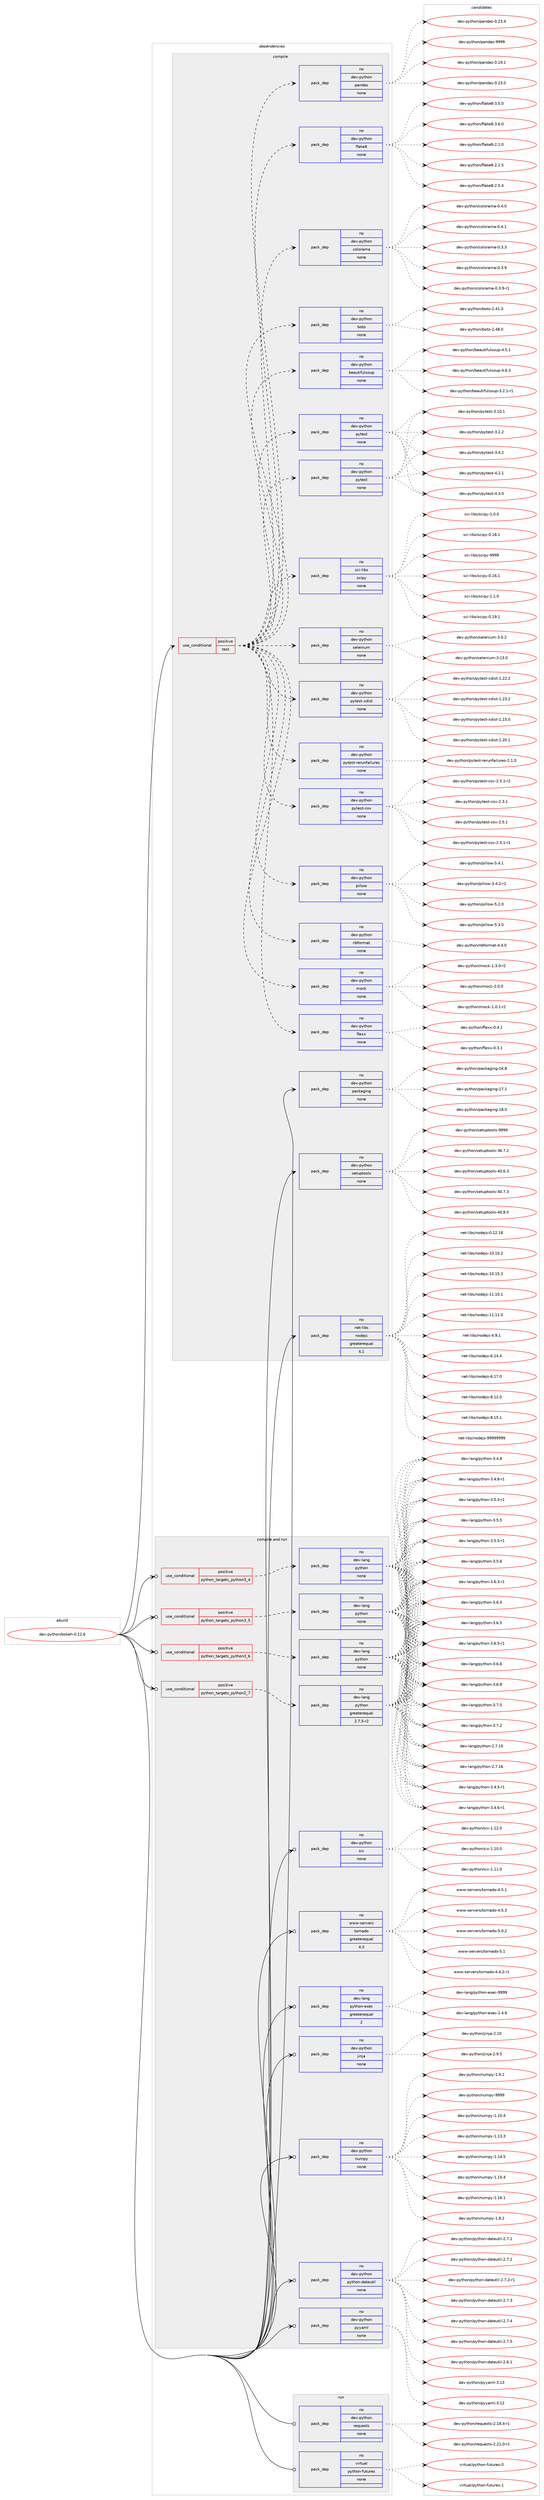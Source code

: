 digraph prolog {

# *************
# Graph options
# *************

newrank=true;
concentrate=true;
compound=true;
graph [rankdir=LR,fontname=Helvetica,fontsize=10,ranksep=1.5];#, ranksep=2.5, nodesep=0.2];
edge  [arrowhead=vee];
node  [fontname=Helvetica,fontsize=10];

# **********
# The ebuild
# **********

subgraph cluster_leftcol {
color=gray;
rank=same;
label=<<i>ebuild</i>>;
id [label="dev-python/bokeh-0.12.6", color=red, width=4, href="../dev-python/bokeh-0.12.6.svg"];
}

# ****************
# The dependencies
# ****************

subgraph cluster_midcol {
color=gray;
label=<<i>dependencies</i>>;
subgraph cluster_compile {
fillcolor="#eeeeee";
style=filled;
label=<<i>compile</i>>;
subgraph cond371799 {
dependency1401555 [label=<<TABLE BORDER="0" CELLBORDER="1" CELLSPACING="0" CELLPADDING="4"><TR><TD ROWSPAN="3" CELLPADDING="10">use_conditional</TD></TR><TR><TD>positive</TD></TR><TR><TD>test</TD></TR></TABLE>>, shape=none, color=red];
subgraph pack1006528 {
dependency1401556 [label=<<TABLE BORDER="0" CELLBORDER="1" CELLSPACING="0" CELLPADDING="4" WIDTH="220"><TR><TD ROWSPAN="6" CELLPADDING="30">pack_dep</TD></TR><TR><TD WIDTH="110">no</TD></TR><TR><TD>dev-python</TD></TR><TR><TD>beautifulsoup</TD></TR><TR><TD>none</TD></TR><TR><TD></TD></TR></TABLE>>, shape=none, color=blue];
}
dependency1401555:e -> dependency1401556:w [weight=20,style="dashed",arrowhead="vee"];
subgraph pack1006529 {
dependency1401557 [label=<<TABLE BORDER="0" CELLBORDER="1" CELLSPACING="0" CELLPADDING="4" WIDTH="220"><TR><TD ROWSPAN="6" CELLPADDING="30">pack_dep</TD></TR><TR><TD WIDTH="110">no</TD></TR><TR><TD>dev-python</TD></TR><TR><TD>boto</TD></TR><TR><TD>none</TD></TR><TR><TD></TD></TR></TABLE>>, shape=none, color=blue];
}
dependency1401555:e -> dependency1401557:w [weight=20,style="dashed",arrowhead="vee"];
subgraph pack1006530 {
dependency1401558 [label=<<TABLE BORDER="0" CELLBORDER="1" CELLSPACING="0" CELLPADDING="4" WIDTH="220"><TR><TD ROWSPAN="6" CELLPADDING="30">pack_dep</TD></TR><TR><TD WIDTH="110">no</TD></TR><TR><TD>dev-python</TD></TR><TR><TD>colorama</TD></TR><TR><TD>none</TD></TR><TR><TD></TD></TR></TABLE>>, shape=none, color=blue];
}
dependency1401555:e -> dependency1401558:w [weight=20,style="dashed",arrowhead="vee"];
subgraph pack1006531 {
dependency1401559 [label=<<TABLE BORDER="0" CELLBORDER="1" CELLSPACING="0" CELLPADDING="4" WIDTH="220"><TR><TD ROWSPAN="6" CELLPADDING="30">pack_dep</TD></TR><TR><TD WIDTH="110">no</TD></TR><TR><TD>dev-python</TD></TR><TR><TD>flake8</TD></TR><TR><TD>none</TD></TR><TR><TD></TD></TR></TABLE>>, shape=none, color=blue];
}
dependency1401555:e -> dependency1401559:w [weight=20,style="dashed",arrowhead="vee"];
subgraph pack1006532 {
dependency1401560 [label=<<TABLE BORDER="0" CELLBORDER="1" CELLSPACING="0" CELLPADDING="4" WIDTH="220"><TR><TD ROWSPAN="6" CELLPADDING="30">pack_dep</TD></TR><TR><TD WIDTH="110">no</TD></TR><TR><TD>dev-python</TD></TR><TR><TD>pandas</TD></TR><TR><TD>none</TD></TR><TR><TD></TD></TR></TABLE>>, shape=none, color=blue];
}
dependency1401555:e -> dependency1401560:w [weight=20,style="dashed",arrowhead="vee"];
subgraph pack1006533 {
dependency1401561 [label=<<TABLE BORDER="0" CELLBORDER="1" CELLSPACING="0" CELLPADDING="4" WIDTH="220"><TR><TD ROWSPAN="6" CELLPADDING="30">pack_dep</TD></TR><TR><TD WIDTH="110">no</TD></TR><TR><TD>dev-python</TD></TR><TR><TD>pytest</TD></TR><TR><TD>none</TD></TR><TR><TD></TD></TR></TABLE>>, shape=none, color=blue];
}
dependency1401555:e -> dependency1401561:w [weight=20,style="dashed",arrowhead="vee"];
subgraph pack1006534 {
dependency1401562 [label=<<TABLE BORDER="0" CELLBORDER="1" CELLSPACING="0" CELLPADDING="4" WIDTH="220"><TR><TD ROWSPAN="6" CELLPADDING="30">pack_dep</TD></TR><TR><TD WIDTH="110">no</TD></TR><TR><TD>dev-python</TD></TR><TR><TD>flexx</TD></TR><TR><TD>none</TD></TR><TR><TD></TD></TR></TABLE>>, shape=none, color=blue];
}
dependency1401555:e -> dependency1401562:w [weight=20,style="dashed",arrowhead="vee"];
subgraph pack1006535 {
dependency1401563 [label=<<TABLE BORDER="0" CELLBORDER="1" CELLSPACING="0" CELLPADDING="4" WIDTH="220"><TR><TD ROWSPAN="6" CELLPADDING="30">pack_dep</TD></TR><TR><TD WIDTH="110">no</TD></TR><TR><TD>dev-python</TD></TR><TR><TD>mock</TD></TR><TR><TD>none</TD></TR><TR><TD></TD></TR></TABLE>>, shape=none, color=blue];
}
dependency1401555:e -> dependency1401563:w [weight=20,style="dashed",arrowhead="vee"];
subgraph pack1006536 {
dependency1401564 [label=<<TABLE BORDER="0" CELLBORDER="1" CELLSPACING="0" CELLPADDING="4" WIDTH="220"><TR><TD ROWSPAN="6" CELLPADDING="30">pack_dep</TD></TR><TR><TD WIDTH="110">no</TD></TR><TR><TD>dev-python</TD></TR><TR><TD>nbformat</TD></TR><TR><TD>none</TD></TR><TR><TD></TD></TR></TABLE>>, shape=none, color=blue];
}
dependency1401555:e -> dependency1401564:w [weight=20,style="dashed",arrowhead="vee"];
subgraph pack1006537 {
dependency1401565 [label=<<TABLE BORDER="0" CELLBORDER="1" CELLSPACING="0" CELLPADDING="4" WIDTH="220"><TR><TD ROWSPAN="6" CELLPADDING="30">pack_dep</TD></TR><TR><TD WIDTH="110">no</TD></TR><TR><TD>dev-python</TD></TR><TR><TD>pillow</TD></TR><TR><TD>none</TD></TR><TR><TD></TD></TR></TABLE>>, shape=none, color=blue];
}
dependency1401555:e -> dependency1401565:w [weight=20,style="dashed",arrowhead="vee"];
subgraph pack1006538 {
dependency1401566 [label=<<TABLE BORDER="0" CELLBORDER="1" CELLSPACING="0" CELLPADDING="4" WIDTH="220"><TR><TD ROWSPAN="6" CELLPADDING="30">pack_dep</TD></TR><TR><TD WIDTH="110">no</TD></TR><TR><TD>dev-python</TD></TR><TR><TD>pytest</TD></TR><TR><TD>none</TD></TR><TR><TD></TD></TR></TABLE>>, shape=none, color=blue];
}
dependency1401555:e -> dependency1401566:w [weight=20,style="dashed",arrowhead="vee"];
subgraph pack1006539 {
dependency1401567 [label=<<TABLE BORDER="0" CELLBORDER="1" CELLSPACING="0" CELLPADDING="4" WIDTH="220"><TR><TD ROWSPAN="6" CELLPADDING="30">pack_dep</TD></TR><TR><TD WIDTH="110">no</TD></TR><TR><TD>dev-python</TD></TR><TR><TD>pytest-cov</TD></TR><TR><TD>none</TD></TR><TR><TD></TD></TR></TABLE>>, shape=none, color=blue];
}
dependency1401555:e -> dependency1401567:w [weight=20,style="dashed",arrowhead="vee"];
subgraph pack1006540 {
dependency1401568 [label=<<TABLE BORDER="0" CELLBORDER="1" CELLSPACING="0" CELLPADDING="4" WIDTH="220"><TR><TD ROWSPAN="6" CELLPADDING="30">pack_dep</TD></TR><TR><TD WIDTH="110">no</TD></TR><TR><TD>dev-python</TD></TR><TR><TD>pytest-rerunfailures</TD></TR><TR><TD>none</TD></TR><TR><TD></TD></TR></TABLE>>, shape=none, color=blue];
}
dependency1401555:e -> dependency1401568:w [weight=20,style="dashed",arrowhead="vee"];
subgraph pack1006541 {
dependency1401569 [label=<<TABLE BORDER="0" CELLBORDER="1" CELLSPACING="0" CELLPADDING="4" WIDTH="220"><TR><TD ROWSPAN="6" CELLPADDING="30">pack_dep</TD></TR><TR><TD WIDTH="110">no</TD></TR><TR><TD>dev-python</TD></TR><TR><TD>pytest-xdist</TD></TR><TR><TD>none</TD></TR><TR><TD></TD></TR></TABLE>>, shape=none, color=blue];
}
dependency1401555:e -> dependency1401569:w [weight=20,style="dashed",arrowhead="vee"];
subgraph pack1006542 {
dependency1401570 [label=<<TABLE BORDER="0" CELLBORDER="1" CELLSPACING="0" CELLPADDING="4" WIDTH="220"><TR><TD ROWSPAN="6" CELLPADDING="30">pack_dep</TD></TR><TR><TD WIDTH="110">no</TD></TR><TR><TD>dev-python</TD></TR><TR><TD>selenium</TD></TR><TR><TD>none</TD></TR><TR><TD></TD></TR></TABLE>>, shape=none, color=blue];
}
dependency1401555:e -> dependency1401570:w [weight=20,style="dashed",arrowhead="vee"];
subgraph pack1006543 {
dependency1401571 [label=<<TABLE BORDER="0" CELLBORDER="1" CELLSPACING="0" CELLPADDING="4" WIDTH="220"><TR><TD ROWSPAN="6" CELLPADDING="30">pack_dep</TD></TR><TR><TD WIDTH="110">no</TD></TR><TR><TD>sci-libs</TD></TR><TR><TD>scipy</TD></TR><TR><TD>none</TD></TR><TR><TD></TD></TR></TABLE>>, shape=none, color=blue];
}
dependency1401555:e -> dependency1401571:w [weight=20,style="dashed",arrowhead="vee"];
}
id:e -> dependency1401555:w [weight=20,style="solid",arrowhead="vee"];
subgraph pack1006544 {
dependency1401572 [label=<<TABLE BORDER="0" CELLBORDER="1" CELLSPACING="0" CELLPADDING="4" WIDTH="220"><TR><TD ROWSPAN="6" CELLPADDING="30">pack_dep</TD></TR><TR><TD WIDTH="110">no</TD></TR><TR><TD>dev-python</TD></TR><TR><TD>packaging</TD></TR><TR><TD>none</TD></TR><TR><TD></TD></TR></TABLE>>, shape=none, color=blue];
}
id:e -> dependency1401572:w [weight=20,style="solid",arrowhead="vee"];
subgraph pack1006545 {
dependency1401573 [label=<<TABLE BORDER="0" CELLBORDER="1" CELLSPACING="0" CELLPADDING="4" WIDTH="220"><TR><TD ROWSPAN="6" CELLPADDING="30">pack_dep</TD></TR><TR><TD WIDTH="110">no</TD></TR><TR><TD>dev-python</TD></TR><TR><TD>setuptools</TD></TR><TR><TD>none</TD></TR><TR><TD></TD></TR></TABLE>>, shape=none, color=blue];
}
id:e -> dependency1401573:w [weight=20,style="solid",arrowhead="vee"];
subgraph pack1006546 {
dependency1401574 [label=<<TABLE BORDER="0" CELLBORDER="1" CELLSPACING="0" CELLPADDING="4" WIDTH="220"><TR><TD ROWSPAN="6" CELLPADDING="30">pack_dep</TD></TR><TR><TD WIDTH="110">no</TD></TR><TR><TD>net-libs</TD></TR><TR><TD>nodejs</TD></TR><TR><TD>greaterequal</TD></TR><TR><TD>4.1</TD></TR></TABLE>>, shape=none, color=blue];
}
id:e -> dependency1401574:w [weight=20,style="solid",arrowhead="vee"];
}
subgraph cluster_compileandrun {
fillcolor="#eeeeee";
style=filled;
label=<<i>compile and run</i>>;
subgraph cond371800 {
dependency1401575 [label=<<TABLE BORDER="0" CELLBORDER="1" CELLSPACING="0" CELLPADDING="4"><TR><TD ROWSPAN="3" CELLPADDING="10">use_conditional</TD></TR><TR><TD>positive</TD></TR><TR><TD>python_targets_python2_7</TD></TR></TABLE>>, shape=none, color=red];
subgraph pack1006547 {
dependency1401576 [label=<<TABLE BORDER="0" CELLBORDER="1" CELLSPACING="0" CELLPADDING="4" WIDTH="220"><TR><TD ROWSPAN="6" CELLPADDING="30">pack_dep</TD></TR><TR><TD WIDTH="110">no</TD></TR><TR><TD>dev-lang</TD></TR><TR><TD>python</TD></TR><TR><TD>greaterequal</TD></TR><TR><TD>2.7.5-r2</TD></TR></TABLE>>, shape=none, color=blue];
}
dependency1401575:e -> dependency1401576:w [weight=20,style="dashed",arrowhead="vee"];
}
id:e -> dependency1401575:w [weight=20,style="solid",arrowhead="odotvee"];
subgraph cond371801 {
dependency1401577 [label=<<TABLE BORDER="0" CELLBORDER="1" CELLSPACING="0" CELLPADDING="4"><TR><TD ROWSPAN="3" CELLPADDING="10">use_conditional</TD></TR><TR><TD>positive</TD></TR><TR><TD>python_targets_python3_4</TD></TR></TABLE>>, shape=none, color=red];
subgraph pack1006548 {
dependency1401578 [label=<<TABLE BORDER="0" CELLBORDER="1" CELLSPACING="0" CELLPADDING="4" WIDTH="220"><TR><TD ROWSPAN="6" CELLPADDING="30">pack_dep</TD></TR><TR><TD WIDTH="110">no</TD></TR><TR><TD>dev-lang</TD></TR><TR><TD>python</TD></TR><TR><TD>none</TD></TR><TR><TD></TD></TR></TABLE>>, shape=none, color=blue];
}
dependency1401577:e -> dependency1401578:w [weight=20,style="dashed",arrowhead="vee"];
}
id:e -> dependency1401577:w [weight=20,style="solid",arrowhead="odotvee"];
subgraph cond371802 {
dependency1401579 [label=<<TABLE BORDER="0" CELLBORDER="1" CELLSPACING="0" CELLPADDING="4"><TR><TD ROWSPAN="3" CELLPADDING="10">use_conditional</TD></TR><TR><TD>positive</TD></TR><TR><TD>python_targets_python3_5</TD></TR></TABLE>>, shape=none, color=red];
subgraph pack1006549 {
dependency1401580 [label=<<TABLE BORDER="0" CELLBORDER="1" CELLSPACING="0" CELLPADDING="4" WIDTH="220"><TR><TD ROWSPAN="6" CELLPADDING="30">pack_dep</TD></TR><TR><TD WIDTH="110">no</TD></TR><TR><TD>dev-lang</TD></TR><TR><TD>python</TD></TR><TR><TD>none</TD></TR><TR><TD></TD></TR></TABLE>>, shape=none, color=blue];
}
dependency1401579:e -> dependency1401580:w [weight=20,style="dashed",arrowhead="vee"];
}
id:e -> dependency1401579:w [weight=20,style="solid",arrowhead="odotvee"];
subgraph cond371803 {
dependency1401581 [label=<<TABLE BORDER="0" CELLBORDER="1" CELLSPACING="0" CELLPADDING="4"><TR><TD ROWSPAN="3" CELLPADDING="10">use_conditional</TD></TR><TR><TD>positive</TD></TR><TR><TD>python_targets_python3_6</TD></TR></TABLE>>, shape=none, color=red];
subgraph pack1006550 {
dependency1401582 [label=<<TABLE BORDER="0" CELLBORDER="1" CELLSPACING="0" CELLPADDING="4" WIDTH="220"><TR><TD ROWSPAN="6" CELLPADDING="30">pack_dep</TD></TR><TR><TD WIDTH="110">no</TD></TR><TR><TD>dev-lang</TD></TR><TR><TD>python</TD></TR><TR><TD>none</TD></TR><TR><TD></TD></TR></TABLE>>, shape=none, color=blue];
}
dependency1401581:e -> dependency1401582:w [weight=20,style="dashed",arrowhead="vee"];
}
id:e -> dependency1401581:w [weight=20,style="solid",arrowhead="odotvee"];
subgraph pack1006551 {
dependency1401583 [label=<<TABLE BORDER="0" CELLBORDER="1" CELLSPACING="0" CELLPADDING="4" WIDTH="220"><TR><TD ROWSPAN="6" CELLPADDING="30">pack_dep</TD></TR><TR><TD WIDTH="110">no</TD></TR><TR><TD>dev-lang</TD></TR><TR><TD>python-exec</TD></TR><TR><TD>greaterequal</TD></TR><TR><TD>2</TD></TR></TABLE>>, shape=none, color=blue];
}
id:e -> dependency1401583:w [weight=20,style="solid",arrowhead="odotvee"];
subgraph pack1006552 {
dependency1401584 [label=<<TABLE BORDER="0" CELLBORDER="1" CELLSPACING="0" CELLPADDING="4" WIDTH="220"><TR><TD ROWSPAN="6" CELLPADDING="30">pack_dep</TD></TR><TR><TD WIDTH="110">no</TD></TR><TR><TD>dev-python</TD></TR><TR><TD>jinja</TD></TR><TR><TD>none</TD></TR><TR><TD></TD></TR></TABLE>>, shape=none, color=blue];
}
id:e -> dependency1401584:w [weight=20,style="solid",arrowhead="odotvee"];
subgraph pack1006553 {
dependency1401585 [label=<<TABLE BORDER="0" CELLBORDER="1" CELLSPACING="0" CELLPADDING="4" WIDTH="220"><TR><TD ROWSPAN="6" CELLPADDING="30">pack_dep</TD></TR><TR><TD WIDTH="110">no</TD></TR><TR><TD>dev-python</TD></TR><TR><TD>numpy</TD></TR><TR><TD>none</TD></TR><TR><TD></TD></TR></TABLE>>, shape=none, color=blue];
}
id:e -> dependency1401585:w [weight=20,style="solid",arrowhead="odotvee"];
subgraph pack1006554 {
dependency1401586 [label=<<TABLE BORDER="0" CELLBORDER="1" CELLSPACING="0" CELLPADDING="4" WIDTH="220"><TR><TD ROWSPAN="6" CELLPADDING="30">pack_dep</TD></TR><TR><TD WIDTH="110">no</TD></TR><TR><TD>dev-python</TD></TR><TR><TD>python-dateutil</TD></TR><TR><TD>none</TD></TR><TR><TD></TD></TR></TABLE>>, shape=none, color=blue];
}
id:e -> dependency1401586:w [weight=20,style="solid",arrowhead="odotvee"];
subgraph pack1006555 {
dependency1401587 [label=<<TABLE BORDER="0" CELLBORDER="1" CELLSPACING="0" CELLPADDING="4" WIDTH="220"><TR><TD ROWSPAN="6" CELLPADDING="30">pack_dep</TD></TR><TR><TD WIDTH="110">no</TD></TR><TR><TD>dev-python</TD></TR><TR><TD>pyyaml</TD></TR><TR><TD>none</TD></TR><TR><TD></TD></TR></TABLE>>, shape=none, color=blue];
}
id:e -> dependency1401587:w [weight=20,style="solid",arrowhead="odotvee"];
subgraph pack1006556 {
dependency1401588 [label=<<TABLE BORDER="0" CELLBORDER="1" CELLSPACING="0" CELLPADDING="4" WIDTH="220"><TR><TD ROWSPAN="6" CELLPADDING="30">pack_dep</TD></TR><TR><TD WIDTH="110">no</TD></TR><TR><TD>dev-python</TD></TR><TR><TD>six</TD></TR><TR><TD>none</TD></TR><TR><TD></TD></TR></TABLE>>, shape=none, color=blue];
}
id:e -> dependency1401588:w [weight=20,style="solid",arrowhead="odotvee"];
subgraph pack1006557 {
dependency1401589 [label=<<TABLE BORDER="0" CELLBORDER="1" CELLSPACING="0" CELLPADDING="4" WIDTH="220"><TR><TD ROWSPAN="6" CELLPADDING="30">pack_dep</TD></TR><TR><TD WIDTH="110">no</TD></TR><TR><TD>www-servers</TD></TR><TR><TD>tornado</TD></TR><TR><TD>greaterequal</TD></TR><TR><TD>4.3</TD></TR></TABLE>>, shape=none, color=blue];
}
id:e -> dependency1401589:w [weight=20,style="solid",arrowhead="odotvee"];
}
subgraph cluster_run {
fillcolor="#eeeeee";
style=filled;
label=<<i>run</i>>;
subgraph pack1006558 {
dependency1401590 [label=<<TABLE BORDER="0" CELLBORDER="1" CELLSPACING="0" CELLPADDING="4" WIDTH="220"><TR><TD ROWSPAN="6" CELLPADDING="30">pack_dep</TD></TR><TR><TD WIDTH="110">no</TD></TR><TR><TD>dev-python</TD></TR><TR><TD>requests</TD></TR><TR><TD>none</TD></TR><TR><TD></TD></TR></TABLE>>, shape=none, color=blue];
}
id:e -> dependency1401590:w [weight=20,style="solid",arrowhead="odot"];
subgraph pack1006559 {
dependency1401591 [label=<<TABLE BORDER="0" CELLBORDER="1" CELLSPACING="0" CELLPADDING="4" WIDTH="220"><TR><TD ROWSPAN="6" CELLPADDING="30">pack_dep</TD></TR><TR><TD WIDTH="110">no</TD></TR><TR><TD>virtual</TD></TR><TR><TD>python-futures</TD></TR><TR><TD>none</TD></TR><TR><TD></TD></TR></TABLE>>, shape=none, color=blue];
}
id:e -> dependency1401591:w [weight=20,style="solid",arrowhead="odot"];
}
}

# **************
# The candidates
# **************

subgraph cluster_choices {
rank=same;
color=gray;
label=<<i>candidates</i>>;

subgraph choice1006528 {
color=black;
nodesep=1;
choice100101118451121211161041111104798101971171161051021171081151111171124551465046494511449 [label="dev-python/beautifulsoup-3.2.1-r1", color=red, width=4,href="../dev-python/beautifulsoup-3.2.1-r1.svg"];
choice10010111845112121116104111110479810197117116105102117108115111117112455246534649 [label="dev-python/beautifulsoup-4.5.1", color=red, width=4,href="../dev-python/beautifulsoup-4.5.1.svg"];
choice10010111845112121116104111110479810197117116105102117108115111117112455246544651 [label="dev-python/beautifulsoup-4.6.3", color=red, width=4,href="../dev-python/beautifulsoup-4.6.3.svg"];
dependency1401556:e -> choice100101118451121211161041111104798101971171161051021171081151111171124551465046494511449:w [style=dotted,weight="100"];
dependency1401556:e -> choice10010111845112121116104111110479810197117116105102117108115111117112455246534649:w [style=dotted,weight="100"];
dependency1401556:e -> choice10010111845112121116104111110479810197117116105102117108115111117112455246544651:w [style=dotted,weight="100"];
}
subgraph choice1006529 {
color=black;
nodesep=1;
choice10010111845112121116104111110479811111611145504652494648 [label="dev-python/boto-2.41.0", color=red, width=4,href="../dev-python/boto-2.41.0.svg"];
choice10010111845112121116104111110479811111611145504652564648 [label="dev-python/boto-2.48.0", color=red, width=4,href="../dev-python/boto-2.48.0.svg"];
dependency1401557:e -> choice10010111845112121116104111110479811111611145504652494648:w [style=dotted,weight="100"];
dependency1401557:e -> choice10010111845112121116104111110479811111611145504652564648:w [style=dotted,weight="100"];
}
subgraph choice1006530 {
color=black;
nodesep=1;
choice1001011184511212111610411111047991111081111149710997454846514651 [label="dev-python/colorama-0.3.3", color=red, width=4,href="../dev-python/colorama-0.3.3.svg"];
choice1001011184511212111610411111047991111081111149710997454846514657 [label="dev-python/colorama-0.3.9", color=red, width=4,href="../dev-python/colorama-0.3.9.svg"];
choice10010111845112121116104111110479911110811111497109974548465146574511449 [label="dev-python/colorama-0.3.9-r1", color=red, width=4,href="../dev-python/colorama-0.3.9-r1.svg"];
choice1001011184511212111610411111047991111081111149710997454846524648 [label="dev-python/colorama-0.4.0", color=red, width=4,href="../dev-python/colorama-0.4.0.svg"];
choice1001011184511212111610411111047991111081111149710997454846524649 [label="dev-python/colorama-0.4.1", color=red, width=4,href="../dev-python/colorama-0.4.1.svg"];
dependency1401558:e -> choice1001011184511212111610411111047991111081111149710997454846514651:w [style=dotted,weight="100"];
dependency1401558:e -> choice1001011184511212111610411111047991111081111149710997454846514657:w [style=dotted,weight="100"];
dependency1401558:e -> choice10010111845112121116104111110479911110811111497109974548465146574511449:w [style=dotted,weight="100"];
dependency1401558:e -> choice1001011184511212111610411111047991111081111149710997454846524648:w [style=dotted,weight="100"];
dependency1401558:e -> choice1001011184511212111610411111047991111081111149710997454846524649:w [style=dotted,weight="100"];
}
subgraph choice1006531 {
color=black;
nodesep=1;
choice10010111845112121116104111110471021089710710156455046494648 [label="dev-python/flake8-2.1.0", color=red, width=4,href="../dev-python/flake8-2.1.0.svg"];
choice10010111845112121116104111110471021089710710156455046504653 [label="dev-python/flake8-2.2.5", color=red, width=4,href="../dev-python/flake8-2.2.5.svg"];
choice10010111845112121116104111110471021089710710156455046534652 [label="dev-python/flake8-2.5.4", color=red, width=4,href="../dev-python/flake8-2.5.4.svg"];
choice10010111845112121116104111110471021089710710156455146534648 [label="dev-python/flake8-3.5.0", color=red, width=4,href="../dev-python/flake8-3.5.0.svg"];
choice10010111845112121116104111110471021089710710156455146544648 [label="dev-python/flake8-3.6.0", color=red, width=4,href="../dev-python/flake8-3.6.0.svg"];
dependency1401559:e -> choice10010111845112121116104111110471021089710710156455046494648:w [style=dotted,weight="100"];
dependency1401559:e -> choice10010111845112121116104111110471021089710710156455046504653:w [style=dotted,weight="100"];
dependency1401559:e -> choice10010111845112121116104111110471021089710710156455046534652:w [style=dotted,weight="100"];
dependency1401559:e -> choice10010111845112121116104111110471021089710710156455146534648:w [style=dotted,weight="100"];
dependency1401559:e -> choice10010111845112121116104111110471021089710710156455146544648:w [style=dotted,weight="100"];
}
subgraph choice1006532 {
color=black;
nodesep=1;
choice1001011184511212111610411111047112971101009711545484649574649 [label="dev-python/pandas-0.19.1", color=red, width=4,href="../dev-python/pandas-0.19.1.svg"];
choice1001011184511212111610411111047112971101009711545484650514648 [label="dev-python/pandas-0.23.0", color=red, width=4,href="../dev-python/pandas-0.23.0.svg"];
choice1001011184511212111610411111047112971101009711545484650514652 [label="dev-python/pandas-0.23.4", color=red, width=4,href="../dev-python/pandas-0.23.4.svg"];
choice100101118451121211161041111104711297110100971154557575757 [label="dev-python/pandas-9999", color=red, width=4,href="../dev-python/pandas-9999.svg"];
dependency1401560:e -> choice1001011184511212111610411111047112971101009711545484649574649:w [style=dotted,weight="100"];
dependency1401560:e -> choice1001011184511212111610411111047112971101009711545484650514648:w [style=dotted,weight="100"];
dependency1401560:e -> choice1001011184511212111610411111047112971101009711545484650514652:w [style=dotted,weight="100"];
dependency1401560:e -> choice100101118451121211161041111104711297110100971154557575757:w [style=dotted,weight="100"];
}
subgraph choice1006533 {
color=black;
nodesep=1;
choice100101118451121211161041111104711212111610111511645514649484649 [label="dev-python/pytest-3.10.1", color=red, width=4,href="../dev-python/pytest-3.10.1.svg"];
choice1001011184511212111610411111047112121116101115116455146504650 [label="dev-python/pytest-3.2.2", color=red, width=4,href="../dev-python/pytest-3.2.2.svg"];
choice1001011184511212111610411111047112121116101115116455146524650 [label="dev-python/pytest-3.4.2", color=red, width=4,href="../dev-python/pytest-3.4.2.svg"];
choice1001011184511212111610411111047112121116101115116455246504649 [label="dev-python/pytest-4.2.1", color=red, width=4,href="../dev-python/pytest-4.2.1.svg"];
choice1001011184511212111610411111047112121116101115116455246514648 [label="dev-python/pytest-4.3.0", color=red, width=4,href="../dev-python/pytest-4.3.0.svg"];
dependency1401561:e -> choice100101118451121211161041111104711212111610111511645514649484649:w [style=dotted,weight="100"];
dependency1401561:e -> choice1001011184511212111610411111047112121116101115116455146504650:w [style=dotted,weight="100"];
dependency1401561:e -> choice1001011184511212111610411111047112121116101115116455146524650:w [style=dotted,weight="100"];
dependency1401561:e -> choice1001011184511212111610411111047112121116101115116455246504649:w [style=dotted,weight="100"];
dependency1401561:e -> choice1001011184511212111610411111047112121116101115116455246514648:w [style=dotted,weight="100"];
}
subgraph choice1006534 {
color=black;
nodesep=1;
choice1001011184511212111610411111047102108101120120454846514649 [label="dev-python/flexx-0.3.1", color=red, width=4,href="../dev-python/flexx-0.3.1.svg"];
choice1001011184511212111610411111047102108101120120454846524649 [label="dev-python/flexx-0.4.1", color=red, width=4,href="../dev-python/flexx-0.4.1.svg"];
dependency1401562:e -> choice1001011184511212111610411111047102108101120120454846514649:w [style=dotted,weight="100"];
dependency1401562:e -> choice1001011184511212111610411111047102108101120120454846524649:w [style=dotted,weight="100"];
}
subgraph choice1006535 {
color=black;
nodesep=1;
choice1001011184511212111610411111047109111991074549464846494511450 [label="dev-python/mock-1.0.1-r2", color=red, width=4,href="../dev-python/mock-1.0.1-r2.svg"];
choice1001011184511212111610411111047109111991074549465146484511450 [label="dev-python/mock-1.3.0-r2", color=red, width=4,href="../dev-python/mock-1.3.0-r2.svg"];
choice100101118451121211161041111104710911199107455046484648 [label="dev-python/mock-2.0.0", color=red, width=4,href="../dev-python/mock-2.0.0.svg"];
dependency1401563:e -> choice1001011184511212111610411111047109111991074549464846494511450:w [style=dotted,weight="100"];
dependency1401563:e -> choice1001011184511212111610411111047109111991074549465146484511450:w [style=dotted,weight="100"];
dependency1401563:e -> choice100101118451121211161041111104710911199107455046484648:w [style=dotted,weight="100"];
}
subgraph choice1006536 {
color=black;
nodesep=1;
choice10010111845112121116104111110471109810211111410997116455246524648 [label="dev-python/nbformat-4.4.0", color=red, width=4,href="../dev-python/nbformat-4.4.0.svg"];
dependency1401564:e -> choice10010111845112121116104111110471109810211111410997116455246524648:w [style=dotted,weight="100"];
}
subgraph choice1006537 {
color=black;
nodesep=1;
choice10010111845112121116104111110471121051081081111194551465246504511449 [label="dev-python/pillow-3.4.2-r1", color=red, width=4,href="../dev-python/pillow-3.4.2-r1.svg"];
choice1001011184511212111610411111047112105108108111119455346504648 [label="dev-python/pillow-5.2.0", color=red, width=4,href="../dev-python/pillow-5.2.0.svg"];
choice1001011184511212111610411111047112105108108111119455346514648 [label="dev-python/pillow-5.3.0", color=red, width=4,href="../dev-python/pillow-5.3.0.svg"];
choice1001011184511212111610411111047112105108108111119455346524649 [label="dev-python/pillow-5.4.1", color=red, width=4,href="../dev-python/pillow-5.4.1.svg"];
dependency1401565:e -> choice10010111845112121116104111110471121051081081111194551465246504511449:w [style=dotted,weight="100"];
dependency1401565:e -> choice1001011184511212111610411111047112105108108111119455346504648:w [style=dotted,weight="100"];
dependency1401565:e -> choice1001011184511212111610411111047112105108108111119455346514648:w [style=dotted,weight="100"];
dependency1401565:e -> choice1001011184511212111610411111047112105108108111119455346524649:w [style=dotted,weight="100"];
}
subgraph choice1006538 {
color=black;
nodesep=1;
choice100101118451121211161041111104711212111610111511645514649484649 [label="dev-python/pytest-3.10.1", color=red, width=4,href="../dev-python/pytest-3.10.1.svg"];
choice1001011184511212111610411111047112121116101115116455146504650 [label="dev-python/pytest-3.2.2", color=red, width=4,href="../dev-python/pytest-3.2.2.svg"];
choice1001011184511212111610411111047112121116101115116455146524650 [label="dev-python/pytest-3.4.2", color=red, width=4,href="../dev-python/pytest-3.4.2.svg"];
choice1001011184511212111610411111047112121116101115116455246504649 [label="dev-python/pytest-4.2.1", color=red, width=4,href="../dev-python/pytest-4.2.1.svg"];
choice1001011184511212111610411111047112121116101115116455246514648 [label="dev-python/pytest-4.3.0", color=red, width=4,href="../dev-python/pytest-4.3.0.svg"];
dependency1401566:e -> choice100101118451121211161041111104711212111610111511645514649484649:w [style=dotted,weight="100"];
dependency1401566:e -> choice1001011184511212111610411111047112121116101115116455146504650:w [style=dotted,weight="100"];
dependency1401566:e -> choice1001011184511212111610411111047112121116101115116455146524650:w [style=dotted,weight="100"];
dependency1401566:e -> choice1001011184511212111610411111047112121116101115116455246504649:w [style=dotted,weight="100"];
dependency1401566:e -> choice1001011184511212111610411111047112121116101115116455246514648:w [style=dotted,weight="100"];
}
subgraph choice1006539 {
color=black;
nodesep=1;
choice10010111845112121116104111110471121211161011151164599111118455046514649 [label="dev-python/pytest-cov-2.3.1", color=red, width=4,href="../dev-python/pytest-cov-2.3.1.svg"];
choice10010111845112121116104111110471121211161011151164599111118455046534649 [label="dev-python/pytest-cov-2.5.1", color=red, width=4,href="../dev-python/pytest-cov-2.5.1.svg"];
choice100101118451121211161041111104711212111610111511645991111184550465346494511449 [label="dev-python/pytest-cov-2.5.1-r1", color=red, width=4,href="../dev-python/pytest-cov-2.5.1-r1.svg"];
choice100101118451121211161041111104711212111610111511645991111184550465346494511450 [label="dev-python/pytest-cov-2.5.1-r2", color=red, width=4,href="../dev-python/pytest-cov-2.5.1-r2.svg"];
dependency1401567:e -> choice10010111845112121116104111110471121211161011151164599111118455046514649:w [style=dotted,weight="100"];
dependency1401567:e -> choice10010111845112121116104111110471121211161011151164599111118455046534649:w [style=dotted,weight="100"];
dependency1401567:e -> choice100101118451121211161041111104711212111610111511645991111184550465346494511449:w [style=dotted,weight="100"];
dependency1401567:e -> choice100101118451121211161041111104711212111610111511645991111184550465346494511450:w [style=dotted,weight="100"];
}
subgraph choice1006540 {
color=black;
nodesep=1;
choice10010111845112121116104111110471121211161011151164511410111411711010297105108117114101115455046494648 [label="dev-python/pytest-rerunfailures-2.1.0", color=red, width=4,href="../dev-python/pytest-rerunfailures-2.1.0.svg"];
dependency1401568:e -> choice10010111845112121116104111110471121211161011151164511410111411711010297105108117114101115455046494648:w [style=dotted,weight="100"];
}
subgraph choice1006541 {
color=black;
nodesep=1;
choice10010111845112121116104111110471121211161011151164512010010511511645494649534648 [label="dev-python/pytest-xdist-1.15.0", color=red, width=4,href="../dev-python/pytest-xdist-1.15.0.svg"];
choice10010111845112121116104111110471121211161011151164512010010511511645494650484649 [label="dev-python/pytest-xdist-1.20.1", color=red, width=4,href="../dev-python/pytest-xdist-1.20.1.svg"];
choice10010111845112121116104111110471121211161011151164512010010511511645494650504650 [label="dev-python/pytest-xdist-1.22.2", color=red, width=4,href="../dev-python/pytest-xdist-1.22.2.svg"];
choice10010111845112121116104111110471121211161011151164512010010511511645494650514650 [label="dev-python/pytest-xdist-1.23.2", color=red, width=4,href="../dev-python/pytest-xdist-1.23.2.svg"];
dependency1401569:e -> choice10010111845112121116104111110471121211161011151164512010010511511645494649534648:w [style=dotted,weight="100"];
dependency1401569:e -> choice10010111845112121116104111110471121211161011151164512010010511511645494650484649:w [style=dotted,weight="100"];
dependency1401569:e -> choice10010111845112121116104111110471121211161011151164512010010511511645494650504650:w [style=dotted,weight="100"];
dependency1401569:e -> choice10010111845112121116104111110471121211161011151164512010010511511645494650514650:w [style=dotted,weight="100"];
}
subgraph choice1006542 {
color=black;
nodesep=1;
choice1001011184511212111610411111047115101108101110105117109455146484650 [label="dev-python/selenium-3.0.2", color=red, width=4,href="../dev-python/selenium-3.0.2.svg"];
choice100101118451121211161041111104711510110810111010511710945514649514648 [label="dev-python/selenium-3.13.0", color=red, width=4,href="../dev-python/selenium-3.13.0.svg"];
dependency1401570:e -> choice1001011184511212111610411111047115101108101110105117109455146484650:w [style=dotted,weight="100"];
dependency1401570:e -> choice100101118451121211161041111104711510110810111010511710945514649514648:w [style=dotted,weight="100"];
}
subgraph choice1006543 {
color=black;
nodesep=1;
choice115991054510810598115471159910511212145484649544649 [label="sci-libs/scipy-0.16.1", color=red, width=4,href="../sci-libs/scipy-0.16.1.svg"];
choice115991054510810598115471159910511212145484649564649 [label="sci-libs/scipy-0.18.1", color=red, width=4,href="../sci-libs/scipy-0.18.1.svg"];
choice115991054510810598115471159910511212145484649574649 [label="sci-libs/scipy-0.19.1", color=red, width=4,href="../sci-libs/scipy-0.19.1.svg"];
choice1159910545108105981154711599105112121454946484648 [label="sci-libs/scipy-1.0.0", color=red, width=4,href="../sci-libs/scipy-1.0.0.svg"];
choice1159910545108105981154711599105112121454946494648 [label="sci-libs/scipy-1.1.0", color=red, width=4,href="../sci-libs/scipy-1.1.0.svg"];
choice11599105451081059811547115991051121214557575757 [label="sci-libs/scipy-9999", color=red, width=4,href="../sci-libs/scipy-9999.svg"];
dependency1401571:e -> choice115991054510810598115471159910511212145484649544649:w [style=dotted,weight="100"];
dependency1401571:e -> choice115991054510810598115471159910511212145484649564649:w [style=dotted,weight="100"];
dependency1401571:e -> choice115991054510810598115471159910511212145484649574649:w [style=dotted,weight="100"];
dependency1401571:e -> choice1159910545108105981154711599105112121454946484648:w [style=dotted,weight="100"];
dependency1401571:e -> choice1159910545108105981154711599105112121454946494648:w [style=dotted,weight="100"];
dependency1401571:e -> choice11599105451081059811547115991051121214557575757:w [style=dotted,weight="100"];
}
subgraph choice1006544 {
color=black;
nodesep=1;
choice10010111845112121116104111110471129799107971031051101034549544656 [label="dev-python/packaging-16.8", color=red, width=4,href="../dev-python/packaging-16.8.svg"];
choice10010111845112121116104111110471129799107971031051101034549554649 [label="dev-python/packaging-17.1", color=red, width=4,href="../dev-python/packaging-17.1.svg"];
choice10010111845112121116104111110471129799107971031051101034549564648 [label="dev-python/packaging-18.0", color=red, width=4,href="../dev-python/packaging-18.0.svg"];
dependency1401572:e -> choice10010111845112121116104111110471129799107971031051101034549544656:w [style=dotted,weight="100"];
dependency1401572:e -> choice10010111845112121116104111110471129799107971031051101034549554649:w [style=dotted,weight="100"];
dependency1401572:e -> choice10010111845112121116104111110471129799107971031051101034549564648:w [style=dotted,weight="100"];
}
subgraph choice1006545 {
color=black;
nodesep=1;
choice100101118451121211161041111104711510111611711211611111110811545515446554650 [label="dev-python/setuptools-36.7.2", color=red, width=4,href="../dev-python/setuptools-36.7.2.svg"];
choice100101118451121211161041111104711510111611711211611111110811545524846544651 [label="dev-python/setuptools-40.6.3", color=red, width=4,href="../dev-python/setuptools-40.6.3.svg"];
choice100101118451121211161041111104711510111611711211611111110811545524846554651 [label="dev-python/setuptools-40.7.3", color=red, width=4,href="../dev-python/setuptools-40.7.3.svg"];
choice100101118451121211161041111104711510111611711211611111110811545524846564648 [label="dev-python/setuptools-40.8.0", color=red, width=4,href="../dev-python/setuptools-40.8.0.svg"];
choice10010111845112121116104111110471151011161171121161111111081154557575757 [label="dev-python/setuptools-9999", color=red, width=4,href="../dev-python/setuptools-9999.svg"];
dependency1401573:e -> choice100101118451121211161041111104711510111611711211611111110811545515446554650:w [style=dotted,weight="100"];
dependency1401573:e -> choice100101118451121211161041111104711510111611711211611111110811545524846544651:w [style=dotted,weight="100"];
dependency1401573:e -> choice100101118451121211161041111104711510111611711211611111110811545524846554651:w [style=dotted,weight="100"];
dependency1401573:e -> choice100101118451121211161041111104711510111611711211611111110811545524846564648:w [style=dotted,weight="100"];
dependency1401573:e -> choice10010111845112121116104111110471151011161171121161111111081154557575757:w [style=dotted,weight="100"];
}
subgraph choice1006546 {
color=black;
nodesep=1;
choice1101011164510810598115471101111001011061154548464950464956 [label="net-libs/nodejs-0.12.18", color=red, width=4,href="../net-libs/nodejs-0.12.18.svg"];
choice1101011164510810598115471101111001011061154549484649534650 [label="net-libs/nodejs-10.15.2", color=red, width=4,href="../net-libs/nodejs-10.15.2.svg"];
choice1101011164510810598115471101111001011061154549484649534651 [label="net-libs/nodejs-10.15.3", color=red, width=4,href="../net-libs/nodejs-10.15.3.svg"];
choice1101011164510810598115471101111001011061154549494649484649 [label="net-libs/nodejs-11.10.1", color=red, width=4,href="../net-libs/nodejs-11.10.1.svg"];
choice1101011164510810598115471101111001011061154549494649494648 [label="net-libs/nodejs-11.11.0", color=red, width=4,href="../net-libs/nodejs-11.11.0.svg"];
choice110101116451081059811547110111100101106115455246574649 [label="net-libs/nodejs-4.9.1", color=red, width=4,href="../net-libs/nodejs-4.9.1.svg"];
choice11010111645108105981154711011110010110611545544649524652 [label="net-libs/nodejs-6.14.4", color=red, width=4,href="../net-libs/nodejs-6.14.4.svg"];
choice11010111645108105981154711011110010110611545544649554648 [label="net-libs/nodejs-6.17.0", color=red, width=4,href="../net-libs/nodejs-6.17.0.svg"];
choice11010111645108105981154711011110010110611545564649504648 [label="net-libs/nodejs-8.12.0", color=red, width=4,href="../net-libs/nodejs-8.12.0.svg"];
choice11010111645108105981154711011110010110611545564649534649 [label="net-libs/nodejs-8.15.1", color=red, width=4,href="../net-libs/nodejs-8.15.1.svg"];
choice110101116451081059811547110111100101106115455757575757575757 [label="net-libs/nodejs-99999999", color=red, width=4,href="../net-libs/nodejs-99999999.svg"];
dependency1401574:e -> choice1101011164510810598115471101111001011061154548464950464956:w [style=dotted,weight="100"];
dependency1401574:e -> choice1101011164510810598115471101111001011061154549484649534650:w [style=dotted,weight="100"];
dependency1401574:e -> choice1101011164510810598115471101111001011061154549484649534651:w [style=dotted,weight="100"];
dependency1401574:e -> choice1101011164510810598115471101111001011061154549494649484649:w [style=dotted,weight="100"];
dependency1401574:e -> choice1101011164510810598115471101111001011061154549494649494648:w [style=dotted,weight="100"];
dependency1401574:e -> choice110101116451081059811547110111100101106115455246574649:w [style=dotted,weight="100"];
dependency1401574:e -> choice11010111645108105981154711011110010110611545544649524652:w [style=dotted,weight="100"];
dependency1401574:e -> choice11010111645108105981154711011110010110611545544649554648:w [style=dotted,weight="100"];
dependency1401574:e -> choice11010111645108105981154711011110010110611545564649504648:w [style=dotted,weight="100"];
dependency1401574:e -> choice11010111645108105981154711011110010110611545564649534649:w [style=dotted,weight="100"];
dependency1401574:e -> choice110101116451081059811547110111100101106115455757575757575757:w [style=dotted,weight="100"];
}
subgraph choice1006547 {
color=black;
nodesep=1;
choice10010111845108971101034711212111610411111045504655464953 [label="dev-lang/python-2.7.15", color=red, width=4,href="../dev-lang/python-2.7.15.svg"];
choice10010111845108971101034711212111610411111045504655464954 [label="dev-lang/python-2.7.16", color=red, width=4,href="../dev-lang/python-2.7.16.svg"];
choice1001011184510897110103471121211161041111104551465246534511449 [label="dev-lang/python-3.4.5-r1", color=red, width=4,href="../dev-lang/python-3.4.5-r1.svg"];
choice1001011184510897110103471121211161041111104551465246544511449 [label="dev-lang/python-3.4.6-r1", color=red, width=4,href="../dev-lang/python-3.4.6-r1.svg"];
choice100101118451089711010347112121116104111110455146524656 [label="dev-lang/python-3.4.8", color=red, width=4,href="../dev-lang/python-3.4.8.svg"];
choice1001011184510897110103471121211161041111104551465246564511449 [label="dev-lang/python-3.4.8-r1", color=red, width=4,href="../dev-lang/python-3.4.8-r1.svg"];
choice1001011184510897110103471121211161041111104551465346524511449 [label="dev-lang/python-3.5.4-r1", color=red, width=4,href="../dev-lang/python-3.5.4-r1.svg"];
choice100101118451089711010347112121116104111110455146534653 [label="dev-lang/python-3.5.5", color=red, width=4,href="../dev-lang/python-3.5.5.svg"];
choice1001011184510897110103471121211161041111104551465346534511449 [label="dev-lang/python-3.5.5-r1", color=red, width=4,href="../dev-lang/python-3.5.5-r1.svg"];
choice100101118451089711010347112121116104111110455146534654 [label="dev-lang/python-3.5.6", color=red, width=4,href="../dev-lang/python-3.5.6.svg"];
choice1001011184510897110103471121211161041111104551465446514511449 [label="dev-lang/python-3.6.3-r1", color=red, width=4,href="../dev-lang/python-3.6.3-r1.svg"];
choice100101118451089711010347112121116104111110455146544652 [label="dev-lang/python-3.6.4", color=red, width=4,href="../dev-lang/python-3.6.4.svg"];
choice100101118451089711010347112121116104111110455146544653 [label="dev-lang/python-3.6.5", color=red, width=4,href="../dev-lang/python-3.6.5.svg"];
choice1001011184510897110103471121211161041111104551465446534511449 [label="dev-lang/python-3.6.5-r1", color=red, width=4,href="../dev-lang/python-3.6.5-r1.svg"];
choice100101118451089711010347112121116104111110455146544654 [label="dev-lang/python-3.6.6", color=red, width=4,href="../dev-lang/python-3.6.6.svg"];
choice100101118451089711010347112121116104111110455146544656 [label="dev-lang/python-3.6.8", color=red, width=4,href="../dev-lang/python-3.6.8.svg"];
choice100101118451089711010347112121116104111110455146554648 [label="dev-lang/python-3.7.0", color=red, width=4,href="../dev-lang/python-3.7.0.svg"];
choice100101118451089711010347112121116104111110455146554650 [label="dev-lang/python-3.7.2", color=red, width=4,href="../dev-lang/python-3.7.2.svg"];
dependency1401576:e -> choice10010111845108971101034711212111610411111045504655464953:w [style=dotted,weight="100"];
dependency1401576:e -> choice10010111845108971101034711212111610411111045504655464954:w [style=dotted,weight="100"];
dependency1401576:e -> choice1001011184510897110103471121211161041111104551465246534511449:w [style=dotted,weight="100"];
dependency1401576:e -> choice1001011184510897110103471121211161041111104551465246544511449:w [style=dotted,weight="100"];
dependency1401576:e -> choice100101118451089711010347112121116104111110455146524656:w [style=dotted,weight="100"];
dependency1401576:e -> choice1001011184510897110103471121211161041111104551465246564511449:w [style=dotted,weight="100"];
dependency1401576:e -> choice1001011184510897110103471121211161041111104551465346524511449:w [style=dotted,weight="100"];
dependency1401576:e -> choice100101118451089711010347112121116104111110455146534653:w [style=dotted,weight="100"];
dependency1401576:e -> choice1001011184510897110103471121211161041111104551465346534511449:w [style=dotted,weight="100"];
dependency1401576:e -> choice100101118451089711010347112121116104111110455146534654:w [style=dotted,weight="100"];
dependency1401576:e -> choice1001011184510897110103471121211161041111104551465446514511449:w [style=dotted,weight="100"];
dependency1401576:e -> choice100101118451089711010347112121116104111110455146544652:w [style=dotted,weight="100"];
dependency1401576:e -> choice100101118451089711010347112121116104111110455146544653:w [style=dotted,weight="100"];
dependency1401576:e -> choice1001011184510897110103471121211161041111104551465446534511449:w [style=dotted,weight="100"];
dependency1401576:e -> choice100101118451089711010347112121116104111110455146544654:w [style=dotted,weight="100"];
dependency1401576:e -> choice100101118451089711010347112121116104111110455146544656:w [style=dotted,weight="100"];
dependency1401576:e -> choice100101118451089711010347112121116104111110455146554648:w [style=dotted,weight="100"];
dependency1401576:e -> choice100101118451089711010347112121116104111110455146554650:w [style=dotted,weight="100"];
}
subgraph choice1006548 {
color=black;
nodesep=1;
choice10010111845108971101034711212111610411111045504655464953 [label="dev-lang/python-2.7.15", color=red, width=4,href="../dev-lang/python-2.7.15.svg"];
choice10010111845108971101034711212111610411111045504655464954 [label="dev-lang/python-2.7.16", color=red, width=4,href="../dev-lang/python-2.7.16.svg"];
choice1001011184510897110103471121211161041111104551465246534511449 [label="dev-lang/python-3.4.5-r1", color=red, width=4,href="../dev-lang/python-3.4.5-r1.svg"];
choice1001011184510897110103471121211161041111104551465246544511449 [label="dev-lang/python-3.4.6-r1", color=red, width=4,href="../dev-lang/python-3.4.6-r1.svg"];
choice100101118451089711010347112121116104111110455146524656 [label="dev-lang/python-3.4.8", color=red, width=4,href="../dev-lang/python-3.4.8.svg"];
choice1001011184510897110103471121211161041111104551465246564511449 [label="dev-lang/python-3.4.8-r1", color=red, width=4,href="../dev-lang/python-3.4.8-r1.svg"];
choice1001011184510897110103471121211161041111104551465346524511449 [label="dev-lang/python-3.5.4-r1", color=red, width=4,href="../dev-lang/python-3.5.4-r1.svg"];
choice100101118451089711010347112121116104111110455146534653 [label="dev-lang/python-3.5.5", color=red, width=4,href="../dev-lang/python-3.5.5.svg"];
choice1001011184510897110103471121211161041111104551465346534511449 [label="dev-lang/python-3.5.5-r1", color=red, width=4,href="../dev-lang/python-3.5.5-r1.svg"];
choice100101118451089711010347112121116104111110455146534654 [label="dev-lang/python-3.5.6", color=red, width=4,href="../dev-lang/python-3.5.6.svg"];
choice1001011184510897110103471121211161041111104551465446514511449 [label="dev-lang/python-3.6.3-r1", color=red, width=4,href="../dev-lang/python-3.6.3-r1.svg"];
choice100101118451089711010347112121116104111110455146544652 [label="dev-lang/python-3.6.4", color=red, width=4,href="../dev-lang/python-3.6.4.svg"];
choice100101118451089711010347112121116104111110455146544653 [label="dev-lang/python-3.6.5", color=red, width=4,href="../dev-lang/python-3.6.5.svg"];
choice1001011184510897110103471121211161041111104551465446534511449 [label="dev-lang/python-3.6.5-r1", color=red, width=4,href="../dev-lang/python-3.6.5-r1.svg"];
choice100101118451089711010347112121116104111110455146544654 [label="dev-lang/python-3.6.6", color=red, width=4,href="../dev-lang/python-3.6.6.svg"];
choice100101118451089711010347112121116104111110455146544656 [label="dev-lang/python-3.6.8", color=red, width=4,href="../dev-lang/python-3.6.8.svg"];
choice100101118451089711010347112121116104111110455146554648 [label="dev-lang/python-3.7.0", color=red, width=4,href="../dev-lang/python-3.7.0.svg"];
choice100101118451089711010347112121116104111110455146554650 [label="dev-lang/python-3.7.2", color=red, width=4,href="../dev-lang/python-3.7.2.svg"];
dependency1401578:e -> choice10010111845108971101034711212111610411111045504655464953:w [style=dotted,weight="100"];
dependency1401578:e -> choice10010111845108971101034711212111610411111045504655464954:w [style=dotted,weight="100"];
dependency1401578:e -> choice1001011184510897110103471121211161041111104551465246534511449:w [style=dotted,weight="100"];
dependency1401578:e -> choice1001011184510897110103471121211161041111104551465246544511449:w [style=dotted,weight="100"];
dependency1401578:e -> choice100101118451089711010347112121116104111110455146524656:w [style=dotted,weight="100"];
dependency1401578:e -> choice1001011184510897110103471121211161041111104551465246564511449:w [style=dotted,weight="100"];
dependency1401578:e -> choice1001011184510897110103471121211161041111104551465346524511449:w [style=dotted,weight="100"];
dependency1401578:e -> choice100101118451089711010347112121116104111110455146534653:w [style=dotted,weight="100"];
dependency1401578:e -> choice1001011184510897110103471121211161041111104551465346534511449:w [style=dotted,weight="100"];
dependency1401578:e -> choice100101118451089711010347112121116104111110455146534654:w [style=dotted,weight="100"];
dependency1401578:e -> choice1001011184510897110103471121211161041111104551465446514511449:w [style=dotted,weight="100"];
dependency1401578:e -> choice100101118451089711010347112121116104111110455146544652:w [style=dotted,weight="100"];
dependency1401578:e -> choice100101118451089711010347112121116104111110455146544653:w [style=dotted,weight="100"];
dependency1401578:e -> choice1001011184510897110103471121211161041111104551465446534511449:w [style=dotted,weight="100"];
dependency1401578:e -> choice100101118451089711010347112121116104111110455146544654:w [style=dotted,weight="100"];
dependency1401578:e -> choice100101118451089711010347112121116104111110455146544656:w [style=dotted,weight="100"];
dependency1401578:e -> choice100101118451089711010347112121116104111110455146554648:w [style=dotted,weight="100"];
dependency1401578:e -> choice100101118451089711010347112121116104111110455146554650:w [style=dotted,weight="100"];
}
subgraph choice1006549 {
color=black;
nodesep=1;
choice10010111845108971101034711212111610411111045504655464953 [label="dev-lang/python-2.7.15", color=red, width=4,href="../dev-lang/python-2.7.15.svg"];
choice10010111845108971101034711212111610411111045504655464954 [label="dev-lang/python-2.7.16", color=red, width=4,href="../dev-lang/python-2.7.16.svg"];
choice1001011184510897110103471121211161041111104551465246534511449 [label="dev-lang/python-3.4.5-r1", color=red, width=4,href="../dev-lang/python-3.4.5-r1.svg"];
choice1001011184510897110103471121211161041111104551465246544511449 [label="dev-lang/python-3.4.6-r1", color=red, width=4,href="../dev-lang/python-3.4.6-r1.svg"];
choice100101118451089711010347112121116104111110455146524656 [label="dev-lang/python-3.4.8", color=red, width=4,href="../dev-lang/python-3.4.8.svg"];
choice1001011184510897110103471121211161041111104551465246564511449 [label="dev-lang/python-3.4.8-r1", color=red, width=4,href="../dev-lang/python-3.4.8-r1.svg"];
choice1001011184510897110103471121211161041111104551465346524511449 [label="dev-lang/python-3.5.4-r1", color=red, width=4,href="../dev-lang/python-3.5.4-r1.svg"];
choice100101118451089711010347112121116104111110455146534653 [label="dev-lang/python-3.5.5", color=red, width=4,href="../dev-lang/python-3.5.5.svg"];
choice1001011184510897110103471121211161041111104551465346534511449 [label="dev-lang/python-3.5.5-r1", color=red, width=4,href="../dev-lang/python-3.5.5-r1.svg"];
choice100101118451089711010347112121116104111110455146534654 [label="dev-lang/python-3.5.6", color=red, width=4,href="../dev-lang/python-3.5.6.svg"];
choice1001011184510897110103471121211161041111104551465446514511449 [label="dev-lang/python-3.6.3-r1", color=red, width=4,href="../dev-lang/python-3.6.3-r1.svg"];
choice100101118451089711010347112121116104111110455146544652 [label="dev-lang/python-3.6.4", color=red, width=4,href="../dev-lang/python-3.6.4.svg"];
choice100101118451089711010347112121116104111110455146544653 [label="dev-lang/python-3.6.5", color=red, width=4,href="../dev-lang/python-3.6.5.svg"];
choice1001011184510897110103471121211161041111104551465446534511449 [label="dev-lang/python-3.6.5-r1", color=red, width=4,href="../dev-lang/python-3.6.5-r1.svg"];
choice100101118451089711010347112121116104111110455146544654 [label="dev-lang/python-3.6.6", color=red, width=4,href="../dev-lang/python-3.6.6.svg"];
choice100101118451089711010347112121116104111110455146544656 [label="dev-lang/python-3.6.8", color=red, width=4,href="../dev-lang/python-3.6.8.svg"];
choice100101118451089711010347112121116104111110455146554648 [label="dev-lang/python-3.7.0", color=red, width=4,href="../dev-lang/python-3.7.0.svg"];
choice100101118451089711010347112121116104111110455146554650 [label="dev-lang/python-3.7.2", color=red, width=4,href="../dev-lang/python-3.7.2.svg"];
dependency1401580:e -> choice10010111845108971101034711212111610411111045504655464953:w [style=dotted,weight="100"];
dependency1401580:e -> choice10010111845108971101034711212111610411111045504655464954:w [style=dotted,weight="100"];
dependency1401580:e -> choice1001011184510897110103471121211161041111104551465246534511449:w [style=dotted,weight="100"];
dependency1401580:e -> choice1001011184510897110103471121211161041111104551465246544511449:w [style=dotted,weight="100"];
dependency1401580:e -> choice100101118451089711010347112121116104111110455146524656:w [style=dotted,weight="100"];
dependency1401580:e -> choice1001011184510897110103471121211161041111104551465246564511449:w [style=dotted,weight="100"];
dependency1401580:e -> choice1001011184510897110103471121211161041111104551465346524511449:w [style=dotted,weight="100"];
dependency1401580:e -> choice100101118451089711010347112121116104111110455146534653:w [style=dotted,weight="100"];
dependency1401580:e -> choice1001011184510897110103471121211161041111104551465346534511449:w [style=dotted,weight="100"];
dependency1401580:e -> choice100101118451089711010347112121116104111110455146534654:w [style=dotted,weight="100"];
dependency1401580:e -> choice1001011184510897110103471121211161041111104551465446514511449:w [style=dotted,weight="100"];
dependency1401580:e -> choice100101118451089711010347112121116104111110455146544652:w [style=dotted,weight="100"];
dependency1401580:e -> choice100101118451089711010347112121116104111110455146544653:w [style=dotted,weight="100"];
dependency1401580:e -> choice1001011184510897110103471121211161041111104551465446534511449:w [style=dotted,weight="100"];
dependency1401580:e -> choice100101118451089711010347112121116104111110455146544654:w [style=dotted,weight="100"];
dependency1401580:e -> choice100101118451089711010347112121116104111110455146544656:w [style=dotted,weight="100"];
dependency1401580:e -> choice100101118451089711010347112121116104111110455146554648:w [style=dotted,weight="100"];
dependency1401580:e -> choice100101118451089711010347112121116104111110455146554650:w [style=dotted,weight="100"];
}
subgraph choice1006550 {
color=black;
nodesep=1;
choice10010111845108971101034711212111610411111045504655464953 [label="dev-lang/python-2.7.15", color=red, width=4,href="../dev-lang/python-2.7.15.svg"];
choice10010111845108971101034711212111610411111045504655464954 [label="dev-lang/python-2.7.16", color=red, width=4,href="../dev-lang/python-2.7.16.svg"];
choice1001011184510897110103471121211161041111104551465246534511449 [label="dev-lang/python-3.4.5-r1", color=red, width=4,href="../dev-lang/python-3.4.5-r1.svg"];
choice1001011184510897110103471121211161041111104551465246544511449 [label="dev-lang/python-3.4.6-r1", color=red, width=4,href="../dev-lang/python-3.4.6-r1.svg"];
choice100101118451089711010347112121116104111110455146524656 [label="dev-lang/python-3.4.8", color=red, width=4,href="../dev-lang/python-3.4.8.svg"];
choice1001011184510897110103471121211161041111104551465246564511449 [label="dev-lang/python-3.4.8-r1", color=red, width=4,href="../dev-lang/python-3.4.8-r1.svg"];
choice1001011184510897110103471121211161041111104551465346524511449 [label="dev-lang/python-3.5.4-r1", color=red, width=4,href="../dev-lang/python-3.5.4-r1.svg"];
choice100101118451089711010347112121116104111110455146534653 [label="dev-lang/python-3.5.5", color=red, width=4,href="../dev-lang/python-3.5.5.svg"];
choice1001011184510897110103471121211161041111104551465346534511449 [label="dev-lang/python-3.5.5-r1", color=red, width=4,href="../dev-lang/python-3.5.5-r1.svg"];
choice100101118451089711010347112121116104111110455146534654 [label="dev-lang/python-3.5.6", color=red, width=4,href="../dev-lang/python-3.5.6.svg"];
choice1001011184510897110103471121211161041111104551465446514511449 [label="dev-lang/python-3.6.3-r1", color=red, width=4,href="../dev-lang/python-3.6.3-r1.svg"];
choice100101118451089711010347112121116104111110455146544652 [label="dev-lang/python-3.6.4", color=red, width=4,href="../dev-lang/python-3.6.4.svg"];
choice100101118451089711010347112121116104111110455146544653 [label="dev-lang/python-3.6.5", color=red, width=4,href="../dev-lang/python-3.6.5.svg"];
choice1001011184510897110103471121211161041111104551465446534511449 [label="dev-lang/python-3.6.5-r1", color=red, width=4,href="../dev-lang/python-3.6.5-r1.svg"];
choice100101118451089711010347112121116104111110455146544654 [label="dev-lang/python-3.6.6", color=red, width=4,href="../dev-lang/python-3.6.6.svg"];
choice100101118451089711010347112121116104111110455146544656 [label="dev-lang/python-3.6.8", color=red, width=4,href="../dev-lang/python-3.6.8.svg"];
choice100101118451089711010347112121116104111110455146554648 [label="dev-lang/python-3.7.0", color=red, width=4,href="../dev-lang/python-3.7.0.svg"];
choice100101118451089711010347112121116104111110455146554650 [label="dev-lang/python-3.7.2", color=red, width=4,href="../dev-lang/python-3.7.2.svg"];
dependency1401582:e -> choice10010111845108971101034711212111610411111045504655464953:w [style=dotted,weight="100"];
dependency1401582:e -> choice10010111845108971101034711212111610411111045504655464954:w [style=dotted,weight="100"];
dependency1401582:e -> choice1001011184510897110103471121211161041111104551465246534511449:w [style=dotted,weight="100"];
dependency1401582:e -> choice1001011184510897110103471121211161041111104551465246544511449:w [style=dotted,weight="100"];
dependency1401582:e -> choice100101118451089711010347112121116104111110455146524656:w [style=dotted,weight="100"];
dependency1401582:e -> choice1001011184510897110103471121211161041111104551465246564511449:w [style=dotted,weight="100"];
dependency1401582:e -> choice1001011184510897110103471121211161041111104551465346524511449:w [style=dotted,weight="100"];
dependency1401582:e -> choice100101118451089711010347112121116104111110455146534653:w [style=dotted,weight="100"];
dependency1401582:e -> choice1001011184510897110103471121211161041111104551465346534511449:w [style=dotted,weight="100"];
dependency1401582:e -> choice100101118451089711010347112121116104111110455146534654:w [style=dotted,weight="100"];
dependency1401582:e -> choice1001011184510897110103471121211161041111104551465446514511449:w [style=dotted,weight="100"];
dependency1401582:e -> choice100101118451089711010347112121116104111110455146544652:w [style=dotted,weight="100"];
dependency1401582:e -> choice100101118451089711010347112121116104111110455146544653:w [style=dotted,weight="100"];
dependency1401582:e -> choice1001011184510897110103471121211161041111104551465446534511449:w [style=dotted,weight="100"];
dependency1401582:e -> choice100101118451089711010347112121116104111110455146544654:w [style=dotted,weight="100"];
dependency1401582:e -> choice100101118451089711010347112121116104111110455146544656:w [style=dotted,weight="100"];
dependency1401582:e -> choice100101118451089711010347112121116104111110455146554648:w [style=dotted,weight="100"];
dependency1401582:e -> choice100101118451089711010347112121116104111110455146554650:w [style=dotted,weight="100"];
}
subgraph choice1006551 {
color=black;
nodesep=1;
choice1001011184510897110103471121211161041111104510112010199455046524654 [label="dev-lang/python-exec-2.4.6", color=red, width=4,href="../dev-lang/python-exec-2.4.6.svg"];
choice10010111845108971101034711212111610411111045101120101994557575757 [label="dev-lang/python-exec-9999", color=red, width=4,href="../dev-lang/python-exec-9999.svg"];
dependency1401583:e -> choice1001011184510897110103471121211161041111104510112010199455046524654:w [style=dotted,weight="100"];
dependency1401583:e -> choice10010111845108971101034711212111610411111045101120101994557575757:w [style=dotted,weight="100"];
}
subgraph choice1006552 {
color=black;
nodesep=1;
choice1001011184511212111610411111047106105110106974550464948 [label="dev-python/jinja-2.10", color=red, width=4,href="../dev-python/jinja-2.10.svg"];
choice100101118451121211161041111104710610511010697455046574653 [label="dev-python/jinja-2.9.5", color=red, width=4,href="../dev-python/jinja-2.9.5.svg"];
dependency1401584:e -> choice1001011184511212111610411111047106105110106974550464948:w [style=dotted,weight="100"];
dependency1401584:e -> choice100101118451121211161041111104710610511010697455046574653:w [style=dotted,weight="100"];
}
subgraph choice1006553 {
color=black;
nodesep=1;
choice100101118451121211161041111104711011710911212145494649484652 [label="dev-python/numpy-1.10.4", color=red, width=4,href="../dev-python/numpy-1.10.4.svg"];
choice100101118451121211161041111104711011710911212145494649514651 [label="dev-python/numpy-1.13.3", color=red, width=4,href="../dev-python/numpy-1.13.3.svg"];
choice100101118451121211161041111104711011710911212145494649524653 [label="dev-python/numpy-1.14.5", color=red, width=4,href="../dev-python/numpy-1.14.5.svg"];
choice100101118451121211161041111104711011710911212145494649534652 [label="dev-python/numpy-1.15.4", color=red, width=4,href="../dev-python/numpy-1.15.4.svg"];
choice100101118451121211161041111104711011710911212145494649544649 [label="dev-python/numpy-1.16.1", color=red, width=4,href="../dev-python/numpy-1.16.1.svg"];
choice1001011184511212111610411111047110117109112121454946564650 [label="dev-python/numpy-1.8.2", color=red, width=4,href="../dev-python/numpy-1.8.2.svg"];
choice1001011184511212111610411111047110117109112121454946574650 [label="dev-python/numpy-1.9.2", color=red, width=4,href="../dev-python/numpy-1.9.2.svg"];
choice10010111845112121116104111110471101171091121214557575757 [label="dev-python/numpy-9999", color=red, width=4,href="../dev-python/numpy-9999.svg"];
dependency1401585:e -> choice100101118451121211161041111104711011710911212145494649484652:w [style=dotted,weight="100"];
dependency1401585:e -> choice100101118451121211161041111104711011710911212145494649514651:w [style=dotted,weight="100"];
dependency1401585:e -> choice100101118451121211161041111104711011710911212145494649524653:w [style=dotted,weight="100"];
dependency1401585:e -> choice100101118451121211161041111104711011710911212145494649534652:w [style=dotted,weight="100"];
dependency1401585:e -> choice100101118451121211161041111104711011710911212145494649544649:w [style=dotted,weight="100"];
dependency1401585:e -> choice1001011184511212111610411111047110117109112121454946564650:w [style=dotted,weight="100"];
dependency1401585:e -> choice1001011184511212111610411111047110117109112121454946574650:w [style=dotted,weight="100"];
dependency1401585:e -> choice10010111845112121116104111110471101171091121214557575757:w [style=dotted,weight="100"];
}
subgraph choice1006554 {
color=black;
nodesep=1;
choice10010111845112121116104111110471121211161041111104510097116101117116105108455046544649 [label="dev-python/python-dateutil-2.6.1", color=red, width=4,href="../dev-python/python-dateutil-2.6.1.svg"];
choice10010111845112121116104111110471121211161041111104510097116101117116105108455046554649 [label="dev-python/python-dateutil-2.7.1", color=red, width=4,href="../dev-python/python-dateutil-2.7.1.svg"];
choice10010111845112121116104111110471121211161041111104510097116101117116105108455046554650 [label="dev-python/python-dateutil-2.7.2", color=red, width=4,href="../dev-python/python-dateutil-2.7.2.svg"];
choice100101118451121211161041111104711212111610411111045100971161011171161051084550465546504511449 [label="dev-python/python-dateutil-2.7.2-r1", color=red, width=4,href="../dev-python/python-dateutil-2.7.2-r1.svg"];
choice10010111845112121116104111110471121211161041111104510097116101117116105108455046554651 [label="dev-python/python-dateutil-2.7.3", color=red, width=4,href="../dev-python/python-dateutil-2.7.3.svg"];
choice10010111845112121116104111110471121211161041111104510097116101117116105108455046554652 [label="dev-python/python-dateutil-2.7.4", color=red, width=4,href="../dev-python/python-dateutil-2.7.4.svg"];
choice10010111845112121116104111110471121211161041111104510097116101117116105108455046554653 [label="dev-python/python-dateutil-2.7.5", color=red, width=4,href="../dev-python/python-dateutil-2.7.5.svg"];
dependency1401586:e -> choice10010111845112121116104111110471121211161041111104510097116101117116105108455046544649:w [style=dotted,weight="100"];
dependency1401586:e -> choice10010111845112121116104111110471121211161041111104510097116101117116105108455046554649:w [style=dotted,weight="100"];
dependency1401586:e -> choice10010111845112121116104111110471121211161041111104510097116101117116105108455046554650:w [style=dotted,weight="100"];
dependency1401586:e -> choice100101118451121211161041111104711212111610411111045100971161011171161051084550465546504511449:w [style=dotted,weight="100"];
dependency1401586:e -> choice10010111845112121116104111110471121211161041111104510097116101117116105108455046554651:w [style=dotted,weight="100"];
dependency1401586:e -> choice10010111845112121116104111110471121211161041111104510097116101117116105108455046554652:w [style=dotted,weight="100"];
dependency1401586:e -> choice10010111845112121116104111110471121211161041111104510097116101117116105108455046554653:w [style=dotted,weight="100"];
}
subgraph choice1006555 {
color=black;
nodesep=1;
choice1001011184511212111610411111047112121121971091084551464950 [label="dev-python/pyyaml-3.12", color=red, width=4,href="../dev-python/pyyaml-3.12.svg"];
choice1001011184511212111610411111047112121121971091084551464951 [label="dev-python/pyyaml-3.13", color=red, width=4,href="../dev-python/pyyaml-3.13.svg"];
dependency1401587:e -> choice1001011184511212111610411111047112121121971091084551464950:w [style=dotted,weight="100"];
dependency1401587:e -> choice1001011184511212111610411111047112121121971091084551464951:w [style=dotted,weight="100"];
}
subgraph choice1006556 {
color=black;
nodesep=1;
choice100101118451121211161041111104711510512045494649484648 [label="dev-python/six-1.10.0", color=red, width=4,href="../dev-python/six-1.10.0.svg"];
choice100101118451121211161041111104711510512045494649494648 [label="dev-python/six-1.11.0", color=red, width=4,href="../dev-python/six-1.11.0.svg"];
choice100101118451121211161041111104711510512045494649504648 [label="dev-python/six-1.12.0", color=red, width=4,href="../dev-python/six-1.12.0.svg"];
dependency1401588:e -> choice100101118451121211161041111104711510512045494649484648:w [style=dotted,weight="100"];
dependency1401588:e -> choice100101118451121211161041111104711510512045494649494648:w [style=dotted,weight="100"];
dependency1401588:e -> choice100101118451121211161041111104711510512045494649504648:w [style=dotted,weight="100"];
}
subgraph choice1006557 {
color=black;
nodesep=1;
choice1191191194511510111411810111411547116111114110971001114552465246504511449 [label="www-servers/tornado-4.4.2-r1", color=red, width=4,href="../www-servers/tornado-4.4.2-r1.svg"];
choice119119119451151011141181011141154711611111411097100111455246534649 [label="www-servers/tornado-4.5.1", color=red, width=4,href="../www-servers/tornado-4.5.1.svg"];
choice119119119451151011141181011141154711611111411097100111455246534651 [label="www-servers/tornado-4.5.3", color=red, width=4,href="../www-servers/tornado-4.5.3.svg"];
choice119119119451151011141181011141154711611111411097100111455346484650 [label="www-servers/tornado-5.0.2", color=red, width=4,href="../www-servers/tornado-5.0.2.svg"];
choice11911911945115101114118101114115471161111141109710011145534649 [label="www-servers/tornado-5.1", color=red, width=4,href="../www-servers/tornado-5.1.svg"];
dependency1401589:e -> choice1191191194511510111411810111411547116111114110971001114552465246504511449:w [style=dotted,weight="100"];
dependency1401589:e -> choice119119119451151011141181011141154711611111411097100111455246534649:w [style=dotted,weight="100"];
dependency1401589:e -> choice119119119451151011141181011141154711611111411097100111455246534651:w [style=dotted,weight="100"];
dependency1401589:e -> choice119119119451151011141181011141154711611111411097100111455346484650:w [style=dotted,weight="100"];
dependency1401589:e -> choice11911911945115101114118101114115471161111141109710011145534649:w [style=dotted,weight="100"];
}
subgraph choice1006558 {
color=black;
nodesep=1;
choice1001011184511212111610411111047114101113117101115116115455046495646524511449 [label="dev-python/requests-2.18.4-r1", color=red, width=4,href="../dev-python/requests-2.18.4-r1.svg"];
choice1001011184511212111610411111047114101113117101115116115455046504946484511449 [label="dev-python/requests-2.21.0-r1", color=red, width=4,href="../dev-python/requests-2.21.0-r1.svg"];
dependency1401590:e -> choice1001011184511212111610411111047114101113117101115116115455046495646524511449:w [style=dotted,weight="100"];
dependency1401590:e -> choice1001011184511212111610411111047114101113117101115116115455046504946484511449:w [style=dotted,weight="100"];
}
subgraph choice1006559 {
color=black;
nodesep=1;
choice1181051141161179710847112121116104111110451021171161171141011154548 [label="virtual/python-futures-0", color=red, width=4,href="../virtual/python-futures-0.svg"];
choice1181051141161179710847112121116104111110451021171161171141011154549 [label="virtual/python-futures-1", color=red, width=4,href="../virtual/python-futures-1.svg"];
dependency1401591:e -> choice1181051141161179710847112121116104111110451021171161171141011154548:w [style=dotted,weight="100"];
dependency1401591:e -> choice1181051141161179710847112121116104111110451021171161171141011154549:w [style=dotted,weight="100"];
}
}

}
